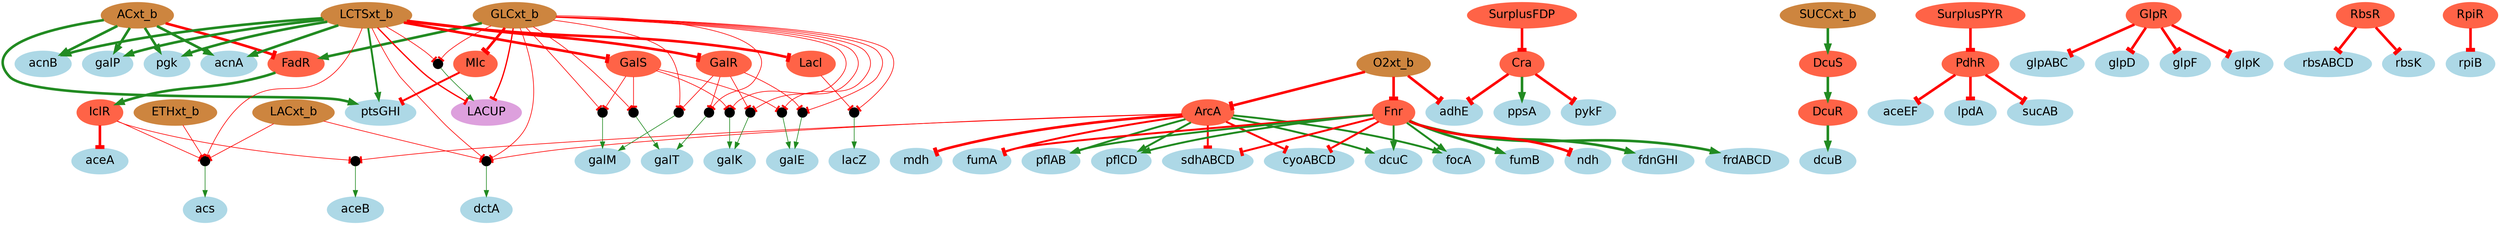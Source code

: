 digraph  {
O2xt_b [color=peru, fillcolor=peru, fontname=Helvetica, fontsize=18, shape=ellipse, style="filled, bold"];
ArcA [color=tomato, fillcolor=tomato, fontname=Helvetica, fontsize=18, shape=ellipse, style="filled, bold"];
SurplusFDP [color=tomato, fillcolor=tomato, fontname=Helvetica, fontsize=18, shape=ellipse, style="filled, bold"];
Cra [color=tomato, fillcolor=tomato, fontname=Helvetica, fontsize=18, shape=ellipse, style="filled, bold"];
DcuS [color=tomato, fillcolor=tomato, fontname=Helvetica, fontsize=18, shape=ellipse, style="filled, bold"];
DcuR [color=tomato, fillcolor=tomato, fontname=Helvetica, fontsize=18, shape=ellipse, style="filled, bold"];
SUCCxt_b [color=peru, fillcolor=peru, fontname=Helvetica, fontsize=18, shape=ellipse, style="filled, bold"];
GLCxt_b [color=peru, fillcolor=peru, fontname=Helvetica, fontsize=18, shape=ellipse, style="filled, bold"];
FadR [color=tomato, fillcolor=tomato, fontname=Helvetica, fontsize=18, shape=ellipse, style="filled, bold"];
ACxt_b [color=peru, fillcolor=peru, fontname=Helvetica, fontsize=18, shape=ellipse, style="filled, bold"];
Fnr [color=tomato, fillcolor=tomato, fontname=Helvetica, fontsize=18, shape=ellipse, style="filled, bold"];
LCTSxt_b [color=peru, fillcolor=peru, fontname=Helvetica, fontsize=18, shape=ellipse, style="filled, bold"];
GalR [color=tomato, fillcolor=tomato, fontname=Helvetica, fontsize=18, shape=ellipse, style="filled, bold"];
GalS [color=tomato, fillcolor=tomato, fontname=Helvetica, fontsize=18, shape=ellipse, style="filled, bold"];
IclR [color=tomato, fillcolor=tomato, fontname=Helvetica, fontsize=18, shape=ellipse, style="filled, bold"];
LACUP [color=plum, fillcolor=plum, fontname=Helvetica, fontsize=18, shape=ellipse, style="filled, bold"];
"intermed LACUP<!GLCxt_b & !LCTSxt_b" [color=black, fillcolor=black, fixedsize=True, fontname=Helvetica, fontsize=18, height="0.2", label=".", shape=ellipse, style="filled, bold", width="0.2"];
Lacl [color=tomato, fillcolor=tomato, fontname=Helvetica, fontsize=18, shape=ellipse, style="filled, bold"];
Mlc [color=tomato, fillcolor=tomato, fontname=Helvetica, fontsize=18, shape=ellipse, style="filled, bold"];
SurplusPYR [color=tomato, fillcolor=tomato, fontname=Helvetica, fontsize=18, shape=ellipse, style="filled, bold"];
PdhR [color=tomato, fillcolor=tomato, fontname=Helvetica, fontsize=18, shape=ellipse, style="filled, bold"];
aceA [color=lightblue, fillcolor=lightblue, fontname=Helvetica, fontsize=18, shape=ellipse, style="filled, bold"];
"intermed aceB<!ArcA & !IclR" [color=black, fillcolor=black, fixedsize=True, fontname=Helvetica, fontsize=18, height="0.2", label=".", shape=ellipse, style="filled, bold", width="0.2"];
aceB [color=lightblue, fillcolor=lightblue, fontname=Helvetica, fontsize=18, shape=ellipse, style="filled, bold"];
aceEF [color=lightblue, fillcolor=lightblue, fontname=Helvetica, fontsize=18, shape=ellipse, style="filled, bold"];
acnA [color=lightblue, fillcolor=lightblue, fontname=Helvetica, fontsize=18, shape=ellipse, style="filled, bold"];
acnB [color=lightblue, fillcolor=lightblue, fontname=Helvetica, fontsize=18, shape=ellipse, style="filled, bold"];
ETHxt_b [color=peru, fillcolor=peru, fontname=Helvetica, fontsize=18, shape=ellipse, style="filled, bold"];
"intermed acs<!ETHxt_b & !IclR & !LACxt_b & !LCTSxt_b" [color=black, fillcolor=black, fixedsize=True, fontname=Helvetica, fontsize=18, height="0.2", label=".", shape=ellipse, style="filled, bold", width="0.2"];
LACxt_b [color=peru, fillcolor=peru, fontname=Helvetica, fontsize=18, shape=ellipse, style="filled, bold"];
acs [color=lightblue, fillcolor=lightblue, fontname=Helvetica, fontsize=18, shape=ellipse, style="filled, bold"];
adhE [color=lightblue, fillcolor=lightblue, fontname=Helvetica, fontsize=18, shape=ellipse, style="filled, bold"];
cyoABCD [color=lightblue, fillcolor=lightblue, fontname=Helvetica, fontsize=18, shape=ellipse, style="filled, bold"];
"intermed dctA<!ArcA & !GLCxt_b & !LACxt_b & !LCTSxt_b" [color=black, fillcolor=black, fixedsize=True, fontname=Helvetica, fontsize=18, height="0.2", label=".", shape=ellipse, style="filled, bold", width="0.2"];
dctA [color=lightblue, fillcolor=lightblue, fontname=Helvetica, fontsize=18, shape=ellipse, style="filled, bold"];
dcuB [color=lightblue, fillcolor=lightblue, fontname=Helvetica, fontsize=18, shape=ellipse, style="filled, bold"];
dcuC [color=lightblue, fillcolor=lightblue, fontname=Helvetica, fontsize=18, shape=ellipse, style="filled, bold"];
fdnGHI [color=lightblue, fillcolor=lightblue, fontname=Helvetica, fontsize=18, shape=ellipse, style="filled, bold"];
focA [color=lightblue, fillcolor=lightblue, fontname=Helvetica, fontsize=18, shape=ellipse, style="filled, bold"];
frdABCD [color=lightblue, fillcolor=lightblue, fontname=Helvetica, fontsize=18, shape=ellipse, style="filled, bold"];
fumA [color=lightblue, fillcolor=lightblue, fontname=Helvetica, fontsize=18, shape=ellipse, style="filled, bold"];
fumB [color=lightblue, fillcolor=lightblue, fontname=Helvetica, fontsize=18, shape=ellipse, style="filled, bold"];
"intermed galE<!GLCxt_b & !GalR" [color=black, fillcolor=black, fixedsize=True, fontname=Helvetica, fontsize=18, height="0.2", label=".", shape=ellipse, style="filled, bold", width="0.2"];
galE [color=lightblue, fillcolor=lightblue, fontname=Helvetica, fontsize=18, shape=ellipse, style="filled, bold"];
"intermed galE<!GLCxt_b & !GalS" [color=black, fillcolor=black, fixedsize=True, fontname=Helvetica, fontsize=18, height="0.2", label=".", shape=ellipse, style="filled, bold", width="0.2"];
"intermed galK<!GLCxt_b & !GalR" [color=black, fillcolor=black, fixedsize=True, fontname=Helvetica, fontsize=18, height="0.2", label=".", shape=ellipse, style="filled, bold", width="0.2"];
galK [color=lightblue, fillcolor=lightblue, fontname=Helvetica, fontsize=18, shape=ellipse, style="filled, bold"];
"intermed galK<!GLCxt_b & !GalS" [color=black, fillcolor=black, fixedsize=True, fontname=Helvetica, fontsize=18, height="0.2", label=".", shape=ellipse, style="filled, bold", width="0.2"];
"intermed galM<!GLCxt_b & !GalR" [color=black, fillcolor=black, fixedsize=True, fontname=Helvetica, fontsize=18, height="0.2", label=".", shape=ellipse, style="filled, bold", width="0.2"];
galM [color=lightblue, fillcolor=lightblue, fontname=Helvetica, fontsize=18, shape=ellipse, style="filled, bold"];
"intermed galM<!GLCxt_b & !GalS" [color=black, fillcolor=black, fixedsize=True, fontname=Helvetica, fontsize=18, height="0.2", label=".", shape=ellipse, style="filled, bold", width="0.2"];
galP [color=lightblue, fillcolor=lightblue, fontname=Helvetica, fontsize=18, shape=ellipse, style="filled, bold"];
"intermed galT<!GLCxt_b & !GalR" [color=black, fillcolor=black, fixedsize=True, fontname=Helvetica, fontsize=18, height="0.2", label=".", shape=ellipse, style="filled, bold", width="0.2"];
galT [color=lightblue, fillcolor=lightblue, fontname=Helvetica, fontsize=18, shape=ellipse, style="filled, bold"];
"intermed galT<!GLCxt_b & !GalS" [color=black, fillcolor=black, fixedsize=True, fontname=Helvetica, fontsize=18, height="0.2", label=".", shape=ellipse, style="filled, bold", width="0.2"];
GlpR [color=tomato, fillcolor=tomato, fontname=Helvetica, fontsize=18, shape=ellipse, style="filled, bold"];
glpABC [color=lightblue, fillcolor=lightblue, fontname=Helvetica, fontsize=18, shape=ellipse, style="filled, bold"];
glpD [color=lightblue, fillcolor=lightblue, fontname=Helvetica, fontsize=18, shape=ellipse, style="filled, bold"];
glpF [color=lightblue, fillcolor=lightblue, fontname=Helvetica, fontsize=18, shape=ellipse, style="filled, bold"];
glpK [color=lightblue, fillcolor=lightblue, fontname=Helvetica, fontsize=18, shape=ellipse, style="filled, bold"];
"intermed lacZ<!GLCxt_b & !Lacl" [color=black, fillcolor=black, fixedsize=True, fontname=Helvetica, fontsize=18, height="0.2", label=".", shape=ellipse, style="filled, bold", width="0.2"];
lacZ [color=lightblue, fillcolor=lightblue, fontname=Helvetica, fontsize=18, shape=ellipse, style="filled, bold"];
lpdA [color=lightblue, fillcolor=lightblue, fontname=Helvetica, fontsize=18, shape=ellipse, style="filled, bold"];
mdh [color=lightblue, fillcolor=lightblue, fontname=Helvetica, fontsize=18, shape=ellipse, style="filled, bold"];
ndh [color=lightblue, fillcolor=lightblue, fontname=Helvetica, fontsize=18, shape=ellipse, style="filled, bold"];
pflAB [color=lightblue, fillcolor=lightblue, fontname=Helvetica, fontsize=18, shape=ellipse, style="filled, bold"];
pflCD [color=lightblue, fillcolor=lightblue, fontname=Helvetica, fontsize=18, shape=ellipse, style="filled, bold"];
pgk [color=lightblue, fillcolor=lightblue, fontname=Helvetica, fontsize=18, shape=ellipse, style="filled, bold"];
ppsA [color=lightblue, fillcolor=lightblue, fontname=Helvetica, fontsize=18, shape=ellipse, style="filled, bold"];
ptsGHI [color=lightblue, fillcolor=lightblue, fontname=Helvetica, fontsize=18, shape=ellipse, style="filled, bold"];
pykF [color=lightblue, fillcolor=lightblue, fontname=Helvetica, fontsize=18, shape=ellipse, style="filled, bold"];
RbsR [color=tomato, fillcolor=tomato, fontname=Helvetica, fontsize=18, shape=ellipse, style="filled, bold"];
rbsABCD [color=lightblue, fillcolor=lightblue, fontname=Helvetica, fontsize=18, shape=ellipse, style="filled, bold"];
rbsK [color=lightblue, fillcolor=lightblue, fontname=Helvetica, fontsize=18, shape=ellipse, style="filled, bold"];
RpiR [color=tomato, fillcolor=tomato, fontname=Helvetica, fontsize=18, shape=ellipse, style="filled, bold"];
rpiB [color=lightblue, fillcolor=lightblue, fontname=Helvetica, fontsize=18, shape=ellipse, style="filled, bold"];
sdhABCD [color=lightblue, fillcolor=lightblue, fontname=Helvetica, fontsize=18, shape=ellipse, style="filled, bold"];
sucAB [color=lightblue, fillcolor=lightblue, fontname=Helvetica, fontsize=18, shape=ellipse, style="filled, bold"];
O2xt_b -> ArcA  [arrowhead=tee, color=red, dir=forward, key=0, penwidth=4, sign="-1", weight=4];
O2xt_b -> Fnr  [arrowhead=tee, color=red, dir=forward, key=0, penwidth=4, sign="-1", weight=4];
O2xt_b -> adhE  [arrowhead=tee, color=red, dir=forward, key=0, penwidth=4, sign="-1", weight=4];
ArcA -> "intermed aceB<!ArcA & !IclR"  [arrowhead=tee, color=red, dir=forward, key=0, penwidth=1, sign="-1", weight=1];
ArcA -> cyoABCD  [arrowhead=tee, color=red, dir=forward, key=0, penwidth=3, sign="-1", weight=3];
ArcA -> "intermed dctA<!ArcA & !GLCxt_b & !LACxt_b & !LCTSxt_b"  [arrowhead=tee, color=red, dir=forward, key=0, penwidth=1, sign="-1", weight=1];
ArcA -> dcuC  [arrowhead=normal, color=forestgreen, dir=forward, key=0, penwidth=3, sign=1, weight=3];
ArcA -> focA  [arrowhead=normal, color=forestgreen, dir=forward, key=0, penwidth=3, sign=1, weight=3];
ArcA -> fumA  [arrowhead=tee, color=red, dir=forward, key=0, penwidth=3, sign="-1", weight=3];
ArcA -> mdh  [arrowhead=tee, color=red, dir=forward, key=0, penwidth=4, sign="-1", weight=4];
ArcA -> pflAB  [arrowhead=normal, color=forestgreen, dir=forward, key=0, penwidth=3, sign=1, weight=3];
ArcA -> pflCD  [arrowhead=normal, color=forestgreen, dir=forward, key=0, penwidth=3, sign=1, weight=3];
ArcA -> sdhABCD  [arrowhead=tee, color=red, dir=forward, key=0, penwidth=3, sign="-1", weight=3];
SurplusFDP -> Cra  [arrowhead=tee, color=red, dir=forward, key=0, penwidth=4, sign="-1", weight=4];
Cra -> adhE  [arrowhead=tee, color=red, dir=forward, key=0, penwidth=4, sign="-1", weight=4];
Cra -> ppsA  [arrowhead=normal, color=forestgreen, dir=forward, key=0, penwidth=4, sign=1, weight=4];
Cra -> pykF  [arrowhead=tee, color=red, dir=forward, key=0, penwidth=4, sign="-1", weight=4];
DcuS -> DcuR  [arrowhead=normal, color=forestgreen, dir=forward, key=0, penwidth=4, sign=1, weight=4];
DcuR -> dcuB  [arrowhead=normal, color=forestgreen, dir=forward, key=0, penwidth=4, sign=1, weight=4];
SUCCxt_b -> DcuS  [arrowhead=normal, color=forestgreen, dir=forward, key=0, penwidth=4, sign=1, weight=4];
GLCxt_b -> FadR  [arrowhead=normal, color=forestgreen, dir=forward, key=0, penwidth=4, sign=1, weight=4];
GLCxt_b -> LACUP  [arrowhead=tee, color=red, dir=forward, key=0, penwidth=2, sign="-1", weight=2];
GLCxt_b -> "intermed LACUP<!GLCxt_b & !LCTSxt_b"  [arrowhead=tee, color=red, dir=forward, key=0, penwidth=1, sign="-1", weight=1];
GLCxt_b -> Mlc  [arrowhead=tee, color=red, dir=forward, key=0, penwidth=4, sign="-1", weight=4];
GLCxt_b -> "intermed dctA<!ArcA & !GLCxt_b & !LACxt_b & !LCTSxt_b"  [arrowhead=tee, color=red, dir=forward, key=0, penwidth=1, sign="-1", weight=1];
GLCxt_b -> "intermed galE<!GLCxt_b & !GalR"  [arrowhead=tee, color=red, dir=forward, key=0, penwidth=1, sign="-1", weight=1];
GLCxt_b -> "intermed galE<!GLCxt_b & !GalS"  [arrowhead=tee, color=red, dir=forward, key=0, penwidth=1, sign="-1", weight=1];
GLCxt_b -> "intermed galK<!GLCxt_b & !GalR"  [arrowhead=tee, color=red, dir=forward, key=0, penwidth=1, sign="-1", weight=1];
GLCxt_b -> "intermed galK<!GLCxt_b & !GalS"  [arrowhead=tee, color=red, dir=forward, key=0, penwidth=1, sign="-1", weight=1];
GLCxt_b -> "intermed galM<!GLCxt_b & !GalR"  [arrowhead=tee, color=red, dir=forward, key=0, penwidth=1, sign="-1", weight=1];
GLCxt_b -> "intermed galM<!GLCxt_b & !GalS"  [arrowhead=tee, color=red, dir=forward, key=0, penwidth=1, sign="-1", weight=1];
GLCxt_b -> "intermed galT<!GLCxt_b & !GalR"  [arrowhead=tee, color=red, dir=forward, key=0, penwidth=1, sign="-1", weight=1];
GLCxt_b -> "intermed galT<!GLCxt_b & !GalS"  [arrowhead=tee, color=red, dir=forward, key=0, penwidth=1, sign="-1", weight=1];
GLCxt_b -> "intermed lacZ<!GLCxt_b & !Lacl"  [arrowhead=tee, color=red, dir=forward, key=0, penwidth=1, sign="-1", weight=1];
FadR -> IclR  [arrowhead=normal, color=forestgreen, dir=forward, key=0, penwidth=4, sign=1, weight=4];
ACxt_b -> FadR  [arrowhead=tee, color=red, dir=forward, key=0, penwidth=4, sign="-1", weight=4];
ACxt_b -> acnA  [arrowhead=normal, color=forestgreen, dir=forward, key=0, penwidth=4, sign=1, weight=4];
ACxt_b -> acnB  [arrowhead=normal, color=forestgreen, dir=forward, key=0, penwidth=4, sign=1, weight=4];
ACxt_b -> galP  [arrowhead=normal, color=forestgreen, dir=forward, key=0, penwidth=4, sign=1, weight=4];
ACxt_b -> pgk  [arrowhead=normal, color=forestgreen, dir=forward, key=0, penwidth=4, sign=1, weight=4];
ACxt_b -> ptsGHI  [arrowhead=normal, color=forestgreen, dir=forward, key=0, penwidth=4, sign=1, weight=4];
Fnr -> cyoABCD  [arrowhead=tee, color=red, dir=forward, key=0, penwidth=3, sign="-1", weight=3];
Fnr -> dcuC  [arrowhead=normal, color=forestgreen, dir=forward, key=0, penwidth=3, sign=1, weight=3];
Fnr -> fdnGHI  [arrowhead=normal, color=forestgreen, dir=forward, key=0, penwidth=4, sign=1, weight=4];
Fnr -> focA  [arrowhead=normal, color=forestgreen, dir=forward, key=0, penwidth=3, sign=1, weight=3];
Fnr -> frdABCD  [arrowhead=normal, color=forestgreen, dir=forward, key=0, penwidth=4, sign=1, weight=4];
Fnr -> fumA  [arrowhead=tee, color=red, dir=forward, key=0, penwidth=3, sign="-1", weight=3];
Fnr -> fumB  [arrowhead=normal, color=forestgreen, dir=forward, key=0, penwidth=4, sign=1, weight=4];
Fnr -> ndh  [arrowhead=tee, color=red, dir=forward, key=0, penwidth=4, sign="-1", weight=4];
Fnr -> pflAB  [arrowhead=normal, color=forestgreen, dir=forward, key=0, penwidth=3, sign=1, weight=3];
Fnr -> pflCD  [arrowhead=normal, color=forestgreen, dir=forward, key=0, penwidth=3, sign=1, weight=3];
Fnr -> sdhABCD  [arrowhead=tee, color=red, dir=forward, key=0, penwidth=3, sign="-1", weight=3];
LCTSxt_b -> GalR  [arrowhead=tee, color=red, dir=forward, key=0, penwidth=4, sign="-1", weight=4];
LCTSxt_b -> GalS  [arrowhead=tee, color=red, dir=forward, key=0, penwidth=4, sign="-1", weight=4];
LCTSxt_b -> "intermed LACUP<!GLCxt_b & !LCTSxt_b"  [arrowhead=tee, color=red, dir=forward, key=0, penwidth=1, sign="-1", weight=1];
LCTSxt_b -> LACUP  [arrowhead=tee, color=red, dir=forward, key=0, penwidth=2, sign="-1", weight=2];
LCTSxt_b -> Lacl  [arrowhead=tee, color=red, dir=forward, key=0, penwidth=4, sign="-1", weight=4];
LCTSxt_b -> acnA  [arrowhead=normal, color=forestgreen, dir=forward, key=0, penwidth=4, sign=1, weight=4];
LCTSxt_b -> acnB  [arrowhead=normal, color=forestgreen, dir=forward, key=0, penwidth=4, sign=1, weight=4];
LCTSxt_b -> "intermed acs<!ETHxt_b & !IclR & !LACxt_b & !LCTSxt_b"  [arrowhead=tee, color=red, dir=forward, key=0, penwidth=1, sign="-1", weight=1];
LCTSxt_b -> "intermed dctA<!ArcA & !GLCxt_b & !LACxt_b & !LCTSxt_b"  [arrowhead=tee, color=red, dir=forward, key=0, penwidth=1, sign="-1", weight=1];
LCTSxt_b -> galP  [arrowhead=normal, color=forestgreen, dir=forward, key=0, penwidth=4, sign=1, weight=4];
LCTSxt_b -> pgk  [arrowhead=normal, color=forestgreen, dir=forward, key=0, penwidth=4, sign=1, weight=4];
LCTSxt_b -> ptsGHI  [arrowhead=normal, color=forestgreen, dir=forward, key=0, penwidth=3, sign=1, weight=3];
GalR -> "intermed galE<!GLCxt_b & !GalR"  [arrowhead=tee, color=red, dir=forward, key=0, penwidth=1, sign="-1", weight=1];
GalR -> "intermed galK<!GLCxt_b & !GalR"  [arrowhead=tee, color=red, dir=forward, key=0, penwidth=1, sign="-1", weight=1];
GalR -> "intermed galM<!GLCxt_b & !GalR"  [arrowhead=tee, color=red, dir=forward, key=0, penwidth=1, sign="-1", weight=1];
GalR -> "intermed galT<!GLCxt_b & !GalR"  [arrowhead=tee, color=red, dir=forward, key=0, penwidth=1, sign="-1", weight=1];
GalS -> "intermed galE<!GLCxt_b & !GalS"  [arrowhead=tee, color=red, dir=forward, key=0, penwidth=1, sign="-1", weight=1];
GalS -> "intermed galK<!GLCxt_b & !GalS"  [arrowhead=tee, color=red, dir=forward, key=0, penwidth=1, sign="-1", weight=1];
GalS -> "intermed galM<!GLCxt_b & !GalS"  [arrowhead=tee, color=red, dir=forward, key=0, penwidth=1, sign="-1", weight=1];
GalS -> "intermed galT<!GLCxt_b & !GalS"  [arrowhead=tee, color=red, dir=forward, key=0, penwidth=1, sign="-1", weight=1];
IclR -> aceA  [arrowhead=tee, color=red, dir=forward, key=0, penwidth=4, sign="-1", weight=4];
IclR -> "intermed aceB<!ArcA & !IclR"  [arrowhead=tee, color=red, dir=forward, key=0, penwidth=1, sign="-1", weight=1];
IclR -> "intermed acs<!ETHxt_b & !IclR & !LACxt_b & !LCTSxt_b"  [arrowhead=tee, color=red, dir=forward, key=0, penwidth=1, sign="-1", weight=1];
"intermed LACUP<!GLCxt_b & !LCTSxt_b" -> LACUP  [arrowhead=normal, color=forestgreen, dir=forward, key=0, penwidth=1, sign=1, weight=1];
Lacl -> "intermed lacZ<!GLCxt_b & !Lacl"  [arrowhead=tee, color=red, dir=forward, key=0, penwidth=1, sign="-1", weight=1];
Mlc -> ptsGHI  [arrowhead=tee, color=red, dir=forward, key=0, penwidth=3, sign="-1", weight=3];
SurplusPYR -> PdhR  [arrowhead=tee, color=red, dir=forward, key=0, penwidth=4, sign="-1", weight=4];
PdhR -> aceEF  [arrowhead=tee, color=red, dir=forward, key=0, penwidth=4, sign="-1", weight=4];
PdhR -> lpdA  [arrowhead=tee, color=red, dir=forward, key=0, penwidth=4, sign="-1", weight=4];
PdhR -> sucAB  [arrowhead=tee, color=red, dir=forward, key=0, penwidth=4, sign="-1", weight=4];
"intermed aceB<!ArcA & !IclR" -> aceB  [arrowhead=normal, color=forestgreen, dir=forward, key=0, penwidth=1, sign=1, weight=1];
ETHxt_b -> "intermed acs<!ETHxt_b & !IclR & !LACxt_b & !LCTSxt_b"  [arrowhead=tee, color=red, dir=forward, key=0, penwidth=1, sign="-1", weight=1];
"intermed acs<!ETHxt_b & !IclR & !LACxt_b & !LCTSxt_b" -> acs  [arrowhead=normal, color=forestgreen, dir=forward, key=0, penwidth=1, sign=1, weight=1];
LACxt_b -> "intermed acs<!ETHxt_b & !IclR & !LACxt_b & !LCTSxt_b"  [arrowhead=tee, color=red, dir=forward, key=0, penwidth=1, sign="-1", weight=1];
LACxt_b -> "intermed dctA<!ArcA & !GLCxt_b & !LACxt_b & !LCTSxt_b"  [arrowhead=tee, color=red, dir=forward, key=0, penwidth=1, sign="-1", weight=1];
"intermed dctA<!ArcA & !GLCxt_b & !LACxt_b & !LCTSxt_b" -> dctA  [arrowhead=normal, color=forestgreen, dir=forward, key=0, penwidth=1, sign=1, weight=1];
"intermed galE<!GLCxt_b & !GalR" -> galE  [arrowhead=normal, color=forestgreen, dir=forward, key=0, penwidth=1, sign=1, weight=1];
"intermed galE<!GLCxt_b & !GalS" -> galE  [arrowhead=normal, color=forestgreen, dir=forward, key=0, penwidth=1, sign=1, weight=1];
"intermed galK<!GLCxt_b & !GalR" -> galK  [arrowhead=normal, color=forestgreen, dir=forward, key=0, penwidth=1, sign=1, weight=1];
"intermed galK<!GLCxt_b & !GalS" -> galK  [arrowhead=normal, color=forestgreen, dir=forward, key=0, penwidth=1, sign=1, weight=1];
"intermed galM<!GLCxt_b & !GalR" -> galM  [arrowhead=normal, color=forestgreen, dir=forward, key=0, penwidth=1, sign=1, weight=1];
"intermed galM<!GLCxt_b & !GalS" -> galM  [arrowhead=normal, color=forestgreen, dir=forward, key=0, penwidth=1, sign=1, weight=1];
"intermed galT<!GLCxt_b & !GalR" -> galT  [arrowhead=normal, color=forestgreen, dir=forward, key=0, penwidth=1, sign=1, weight=1];
"intermed galT<!GLCxt_b & !GalS" -> galT  [arrowhead=normal, color=forestgreen, dir=forward, key=0, penwidth=1, sign=1, weight=1];
GlpR -> glpABC  [arrowhead=tee, color=red, dir=forward, key=0, penwidth=4, sign="-1", weight=4];
GlpR -> glpD  [arrowhead=tee, color=red, dir=forward, key=0, penwidth=4, sign="-1", weight=4];
GlpR -> glpF  [arrowhead=tee, color=red, dir=forward, key=0, penwidth=4, sign="-1", weight=4];
GlpR -> glpK  [arrowhead=tee, color=red, dir=forward, key=0, penwidth=4, sign="-1", weight=4];
"intermed lacZ<!GLCxt_b & !Lacl" -> lacZ  [arrowhead=normal, color=forestgreen, dir=forward, key=0, penwidth=1, sign=1, weight=1];
RbsR -> rbsABCD  [arrowhead=tee, color=red, dir=forward, key=0, penwidth=4, sign="-1", weight=4];
RbsR -> rbsK  [arrowhead=tee, color=red, dir=forward, key=0, penwidth=4, sign="-1", weight=4];
RpiR -> rpiB  [arrowhead=tee, color=red, dir=forward, key=0, penwidth=4, sign="-1", weight=4];
}
